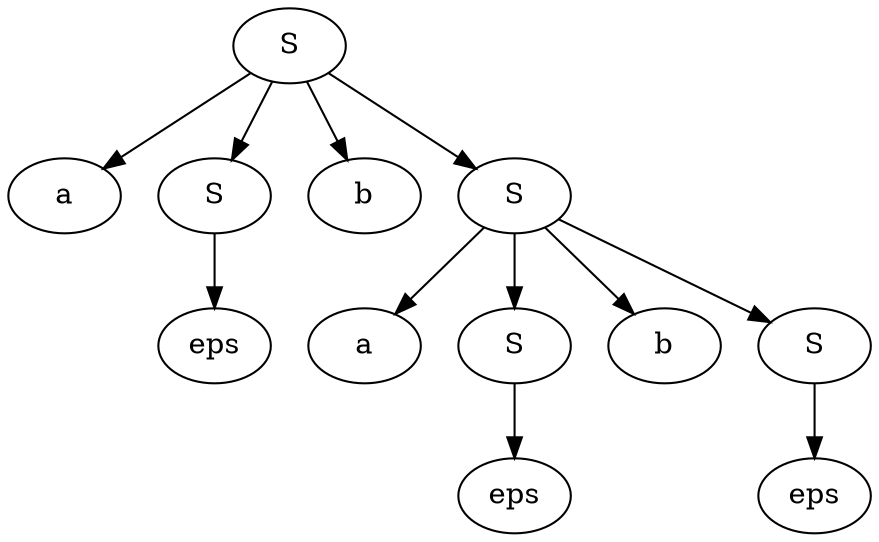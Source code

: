 digraph G {    
    1 -> 2;
    1 -> 3;
    1 -> 4;
    1 -> 5;

    3 -> 6;

    5 ->  7;
    5 ->  8;
    5 ->  9;
    5 -> 10;

    8 -> 11;

   10 -> 12;

    1 [label="S"];
    2 [label="a"];
    3 [label="S"];
    4 [label="b"];
    5 [label="S"];
    6 [label="eps"];
    7 [label="a"];
    8 [label="S"];
    9 [label="b"];
   10 [label="S"];
   11 [label="eps"];
   12 [label="eps"];
}

